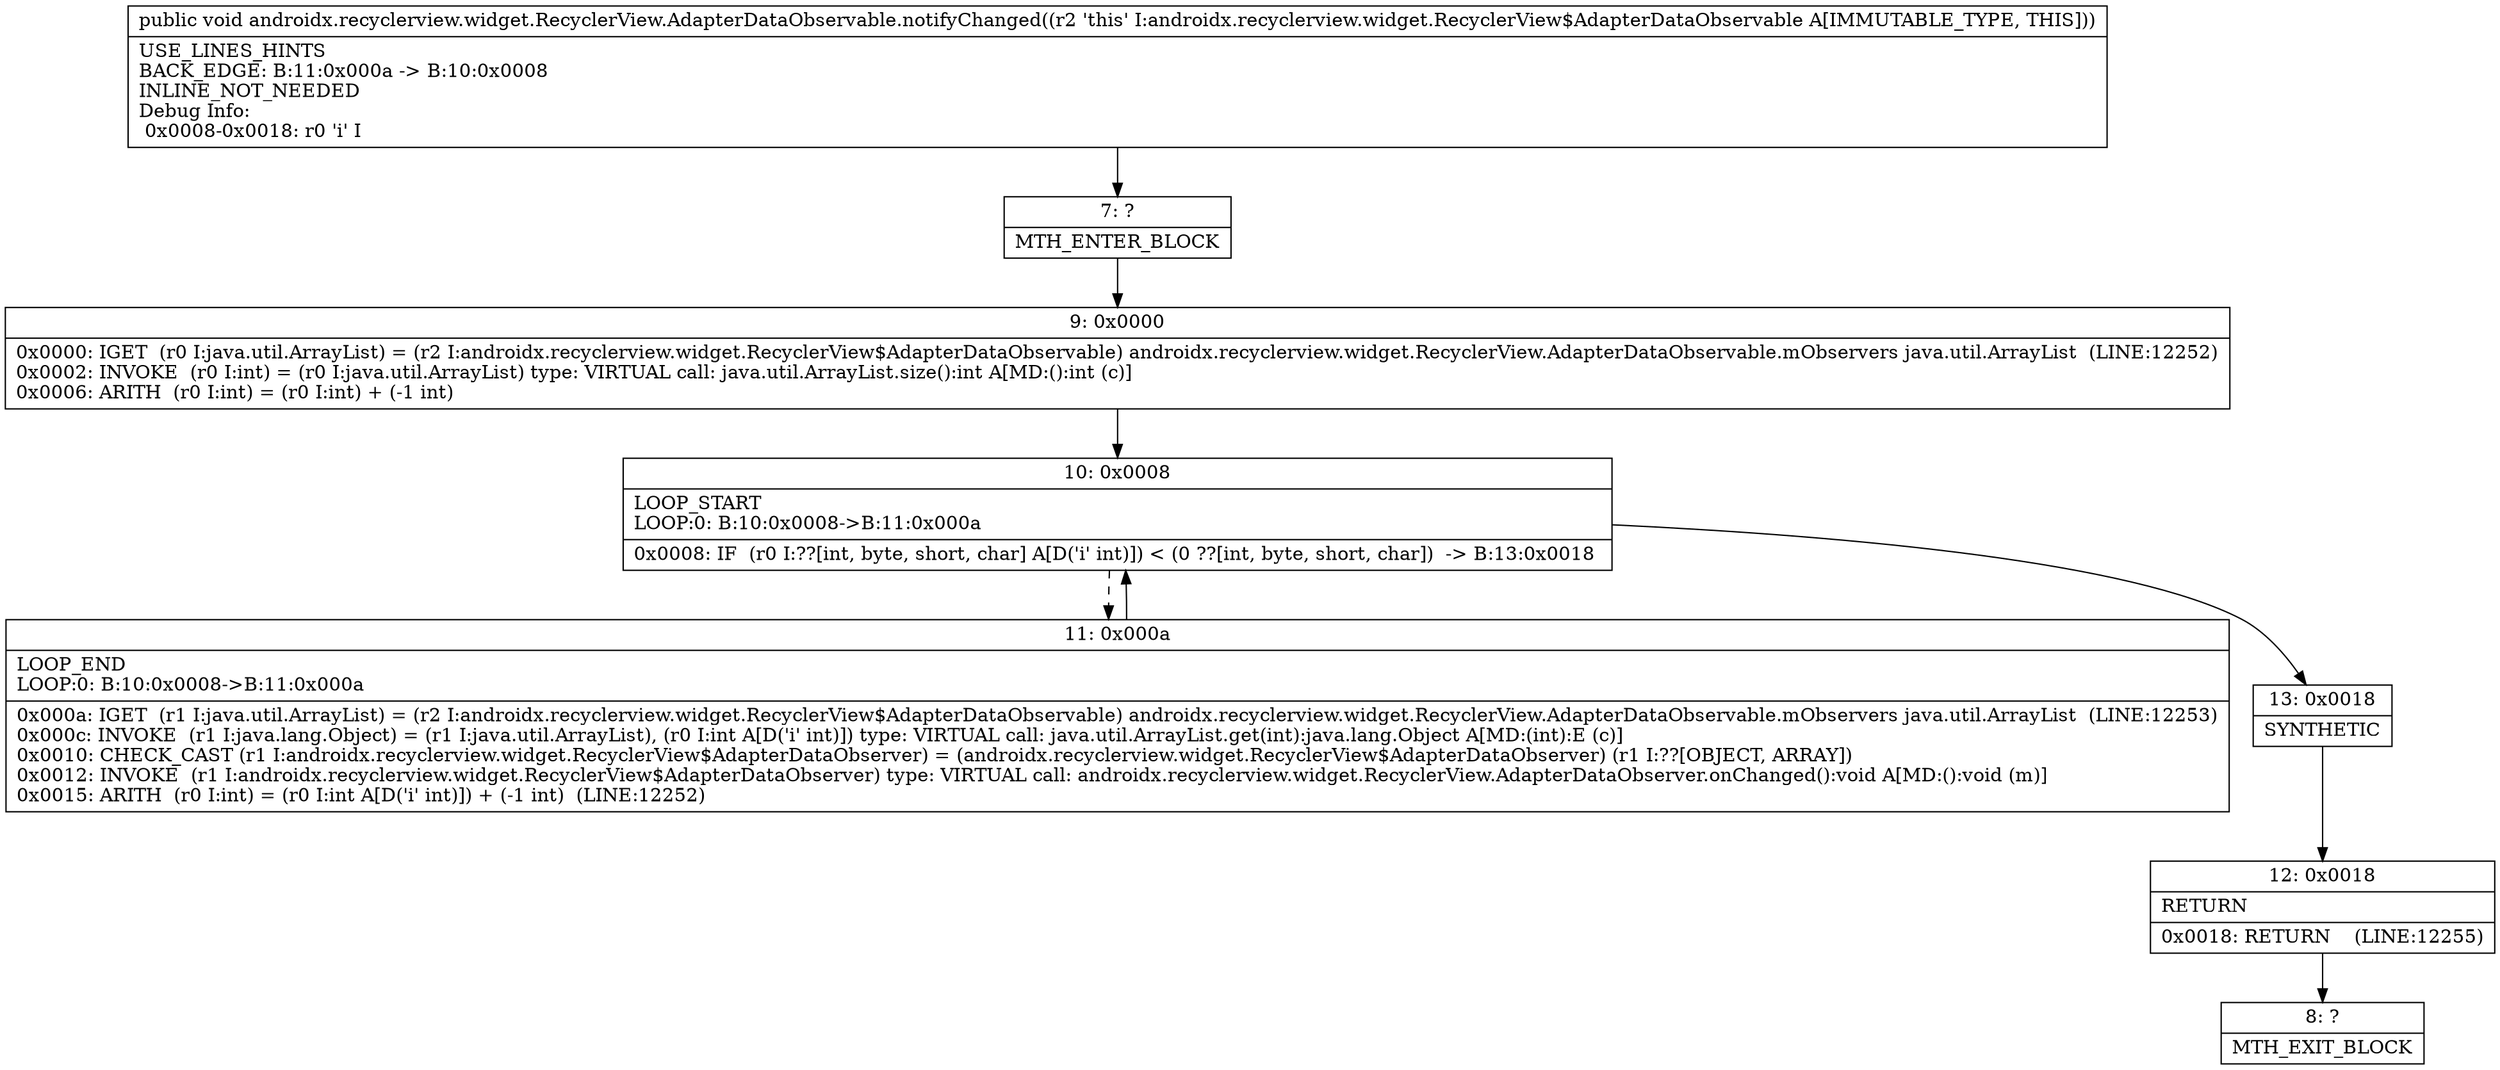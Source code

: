 digraph "CFG forandroidx.recyclerview.widget.RecyclerView.AdapterDataObservable.notifyChanged()V" {
Node_7 [shape=record,label="{7\:\ ?|MTH_ENTER_BLOCK\l}"];
Node_9 [shape=record,label="{9\:\ 0x0000|0x0000: IGET  (r0 I:java.util.ArrayList) = (r2 I:androidx.recyclerview.widget.RecyclerView$AdapterDataObservable) androidx.recyclerview.widget.RecyclerView.AdapterDataObservable.mObservers java.util.ArrayList  (LINE:12252)\l0x0002: INVOKE  (r0 I:int) = (r0 I:java.util.ArrayList) type: VIRTUAL call: java.util.ArrayList.size():int A[MD:():int (c)]\l0x0006: ARITH  (r0 I:int) = (r0 I:int) + (\-1 int) \l}"];
Node_10 [shape=record,label="{10\:\ 0x0008|LOOP_START\lLOOP:0: B:10:0x0008\-\>B:11:0x000a\l|0x0008: IF  (r0 I:??[int, byte, short, char] A[D('i' int)]) \< (0 ??[int, byte, short, char])  \-\> B:13:0x0018 \l}"];
Node_11 [shape=record,label="{11\:\ 0x000a|LOOP_END\lLOOP:0: B:10:0x0008\-\>B:11:0x000a\l|0x000a: IGET  (r1 I:java.util.ArrayList) = (r2 I:androidx.recyclerview.widget.RecyclerView$AdapterDataObservable) androidx.recyclerview.widget.RecyclerView.AdapterDataObservable.mObservers java.util.ArrayList  (LINE:12253)\l0x000c: INVOKE  (r1 I:java.lang.Object) = (r1 I:java.util.ArrayList), (r0 I:int A[D('i' int)]) type: VIRTUAL call: java.util.ArrayList.get(int):java.lang.Object A[MD:(int):E (c)]\l0x0010: CHECK_CAST (r1 I:androidx.recyclerview.widget.RecyclerView$AdapterDataObserver) = (androidx.recyclerview.widget.RecyclerView$AdapterDataObserver) (r1 I:??[OBJECT, ARRAY]) \l0x0012: INVOKE  (r1 I:androidx.recyclerview.widget.RecyclerView$AdapterDataObserver) type: VIRTUAL call: androidx.recyclerview.widget.RecyclerView.AdapterDataObserver.onChanged():void A[MD:():void (m)]\l0x0015: ARITH  (r0 I:int) = (r0 I:int A[D('i' int)]) + (\-1 int)  (LINE:12252)\l}"];
Node_13 [shape=record,label="{13\:\ 0x0018|SYNTHETIC\l}"];
Node_12 [shape=record,label="{12\:\ 0x0018|RETURN\l|0x0018: RETURN    (LINE:12255)\l}"];
Node_8 [shape=record,label="{8\:\ ?|MTH_EXIT_BLOCK\l}"];
MethodNode[shape=record,label="{public void androidx.recyclerview.widget.RecyclerView.AdapterDataObservable.notifyChanged((r2 'this' I:androidx.recyclerview.widget.RecyclerView$AdapterDataObservable A[IMMUTABLE_TYPE, THIS]))  | USE_LINES_HINTS\lBACK_EDGE: B:11:0x000a \-\> B:10:0x0008\lINLINE_NOT_NEEDED\lDebug Info:\l  0x0008\-0x0018: r0 'i' I\l}"];
MethodNode -> Node_7;Node_7 -> Node_9;
Node_9 -> Node_10;
Node_10 -> Node_11[style=dashed];
Node_10 -> Node_13;
Node_11 -> Node_10;
Node_13 -> Node_12;
Node_12 -> Node_8;
}

